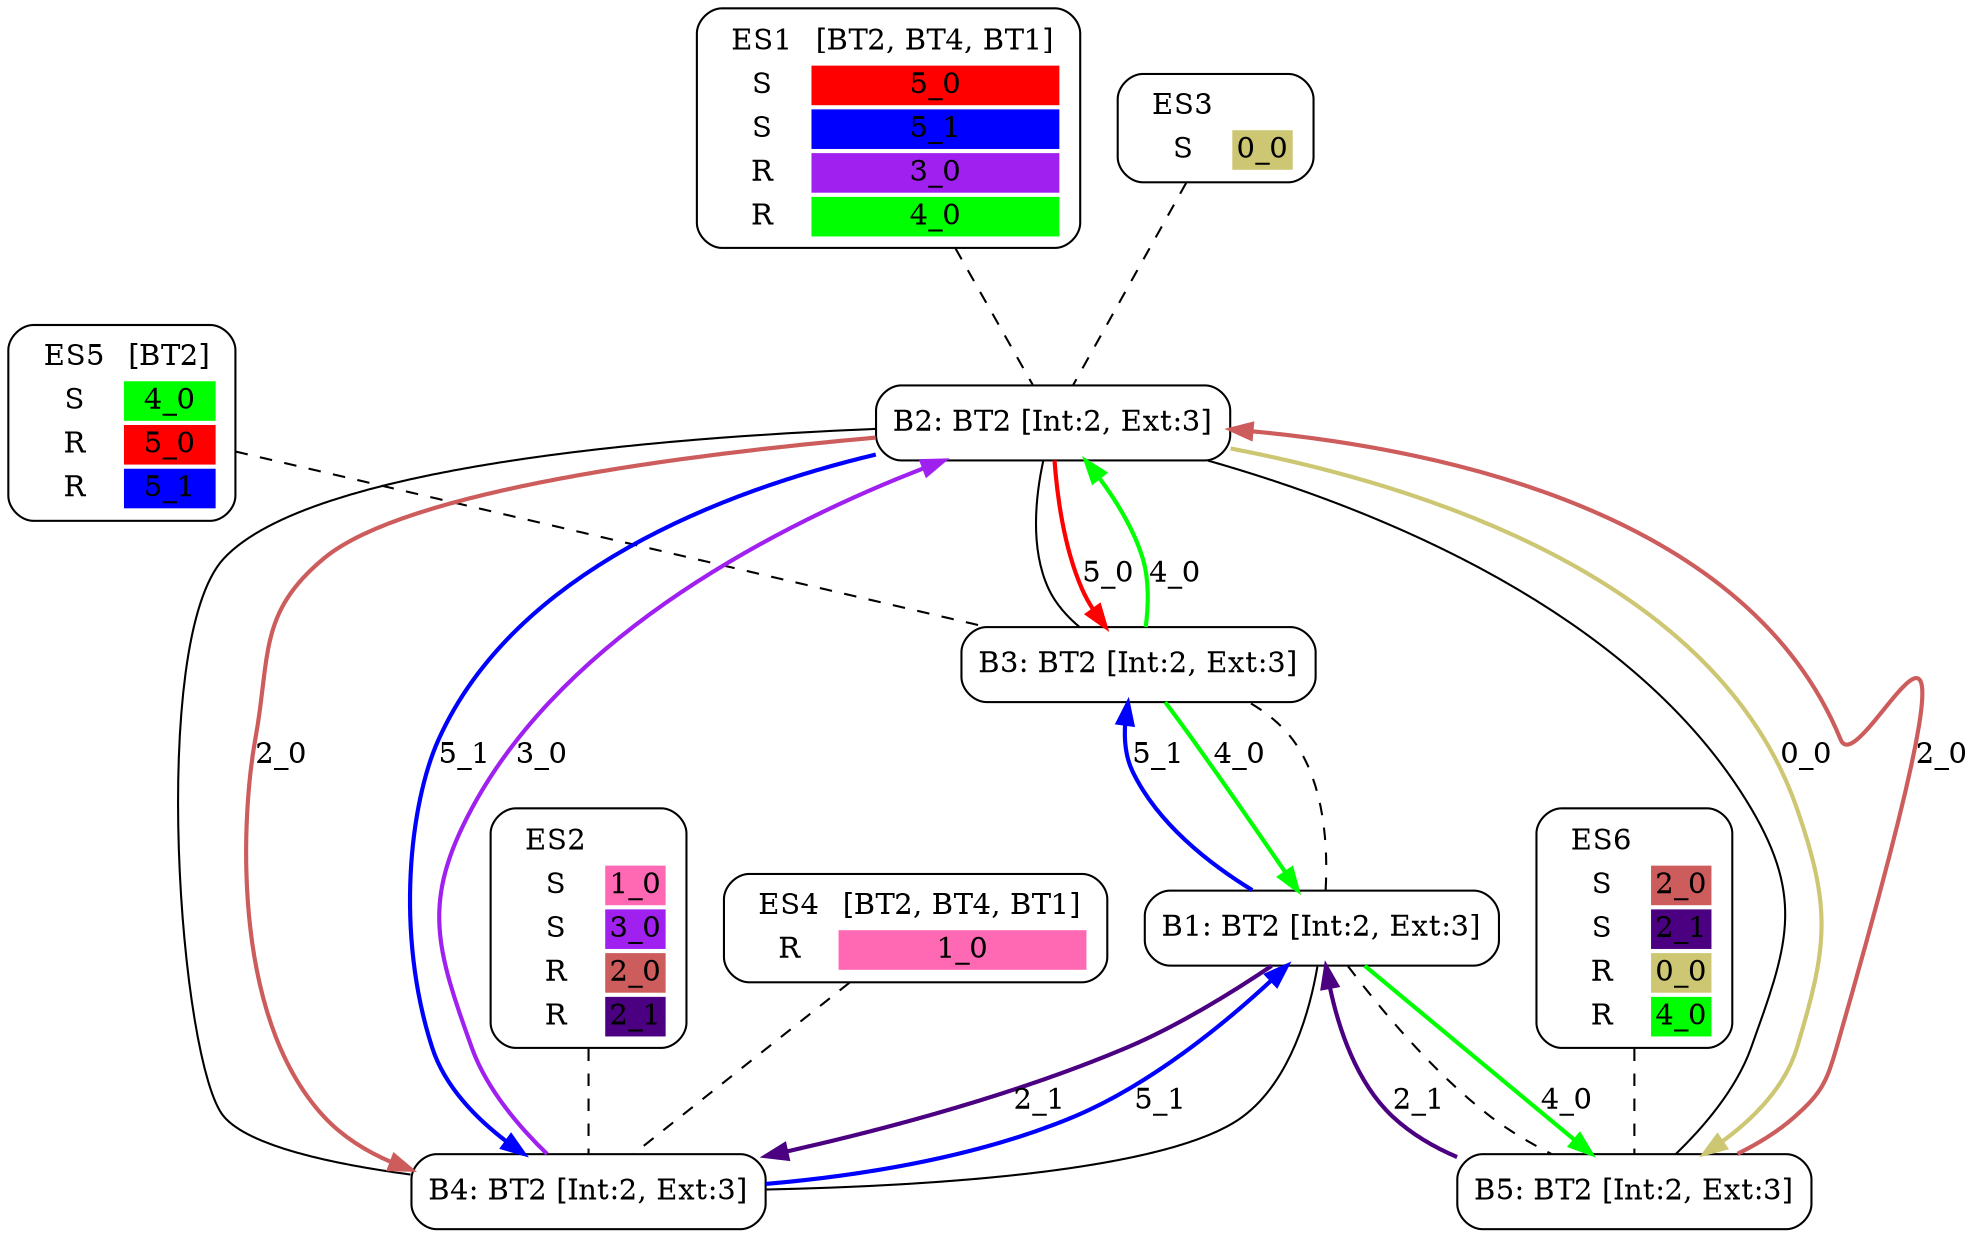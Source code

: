 digraph network {
  ES1 [ label=<<TABLE  BORDER="0"><TR> <TD ALIGN="CENTER" BORDER="0"> ES1 </TD> <TD>[BT2, BT4, BT1]</TD> </TR><TR><TD>S</TD><TD BGCOLOR="red">5_0</TD></TR>
<TR><TD>S</TD><TD BGCOLOR="blue">5_1</TD></TR>
<TR><TD>R</TD><TD BGCOLOR="purple">3_0</TD></TR>
<TR><TD>R</TD><TD BGCOLOR="green">4_0</TD></TR>
</TABLE>> shape="box" style="rounded" ];
  ES2 [ label=<<TABLE  BORDER="0"><TR> <TD ALIGN="CENTER" BORDER="0"> ES2 </TD>  </TR><TR><TD>S</TD><TD BGCOLOR="hotpink">1_0</TD></TR>
<TR><TD>S</TD><TD BGCOLOR="purple">3_0</TD></TR>
<TR><TD>R</TD><TD BGCOLOR="indianred">2_0</TD></TR>
<TR><TD>R</TD><TD BGCOLOR="indigo">2_1</TD></TR>
</TABLE>> shape="box" style="rounded" ];
  ES3 [ label=<<TABLE  BORDER="0"><TR> <TD ALIGN="CENTER" BORDER="0"> ES3 </TD>  </TR><TR><TD>S</TD><TD BGCOLOR="khaki3">0_0</TD></TR>
</TABLE>> shape="box" style="rounded" ];
  ES4 [ label=<<TABLE  BORDER="0"><TR> <TD ALIGN="CENTER" BORDER="0"> ES4 </TD> <TD>[BT2, BT4, BT1]</TD> </TR><TR><TD>R</TD><TD BGCOLOR="hotpink">1_0</TD></TR>
</TABLE>> shape="box" style="rounded" ];
  ES5 [ label=<<TABLE  BORDER="0"><TR> <TD ALIGN="CENTER" BORDER="0"> ES5 </TD> <TD>[BT2]</TD> </TR><TR><TD>S</TD><TD BGCOLOR="green">4_0</TD></TR>
<TR><TD>R</TD><TD BGCOLOR="red">5_0</TD></TR>
<TR><TD>R</TD><TD BGCOLOR="blue">5_1</TD></TR>
</TABLE>> shape="box" style="rounded" ];
  ES6 [ label=<<TABLE  BORDER="0"><TR> <TD ALIGN="CENTER" BORDER="0"> ES6 </TD>  </TR><TR><TD>S</TD><TD BGCOLOR="indianred">2_0</TD></TR>
<TR><TD>S</TD><TD BGCOLOR="indigo">2_1</TD></TR>
<TR><TD>R</TD><TD BGCOLOR="khaki3">0_0</TD></TR>
<TR><TD>R</TD><TD BGCOLOR="green">4_0</TD></TR>
</TABLE>> shape="box" style="rounded" ];
  B1 [ label="B1: BT2 [Int:2, Ext:3]" shape="box" style="rounded" ];
  B2 [ label="B2: BT2 [Int:2, Ext:3]" shape="box" style="rounded" ];
  B3 [ label="B3: BT2 [Int:2, Ext:3]" shape="box" style="rounded" ];
  B4 [ label="B4: BT2 [Int:2, Ext:3]" shape="box" style="rounded" ];
  B5 [ label="B5: BT2 [Int:2, Ext:3]" shape="box" style="rounded" ];
  ES1 -> B2 [ style="dashed" arrowhead="none" ];
  ES2 -> B4 [ style="dashed" arrowhead="none" ];
  ES3 -> B2 [ style="dashed" arrowhead="none" ];
  ES4 -> B4 [ style="dashed" arrowhead="none" ];
  ES5 -> B3 [ style="dashed" arrowhead="none" ];
  ES6 -> B5 [ style="dashed" arrowhead="none" ];
  B1 -> B3 [ style="dashed" arrowhead="none" ];
  B1 -> B4 [ arrowhead="none" ];
  B1 -> B5 [ style="dashed" arrowhead="none" ];
  B2 -> B3 [ arrowhead="none" ];
  B2 -> B4 [ arrowhead="none" ];
  B2 -> B5 [ arrowhead="none" ];
  B2 -> B5 [ label="0_0" color="khaki3" style="bold" ];
  B5 -> B2 [ label="2_0" color="indianred" style="bold" ];
  B2 -> B4 [ label="2_0" color="indianred" style="bold" ];
  B5 -> B1 [ label="2_1" color="indigo" style="bold" ];
  B1 -> B4 [ label="2_1" color="indigo" style="bold" ];
  B4 -> B2 [ label="3_0" color="purple" style="bold" ];
  B3 -> B1 [ label="4_0" color="green" style="bold" ];
  B3 -> B2 [ label="4_0" color="green" style="bold" ];
  B1 -> B5 [ label="4_0" color="green" style="bold" ];
  B2 -> B3 [ label="5_0" color="red" style="bold" ];
  B2 -> B4 [ label="5_1" color="blue" style="bold" ];
  B4 -> B1 [ label="5_1" color="blue" style="bold" ];
  B1 -> B3 [ label="5_1" color="blue" style="bold" ];
}
